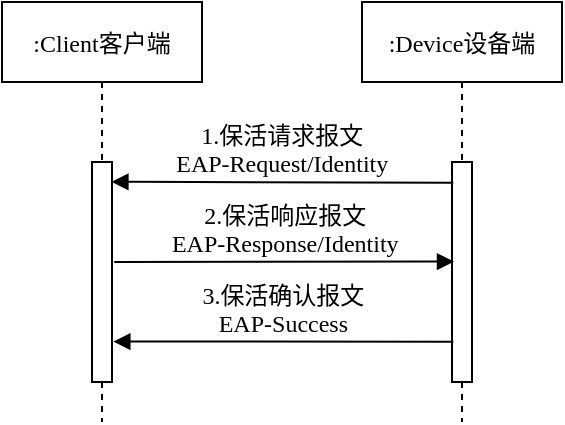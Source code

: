 <mxfile version="22.0.4" type="github">
  <diagram name="第 1 页" id="L8TstAGEym9d4AjhLlm4">
    <mxGraphModel dx="1066" dy="725" grid="1" gridSize="10" guides="1" tooltips="1" connect="1" arrows="1" fold="1" page="1" pageScale="1" pageWidth="827" pageHeight="1169" math="0" shadow="0">
      <root>
        <mxCell id="0" />
        <mxCell id="1" parent="0" />
        <mxCell id="5ifGCB2DYgt_lwlN3urC-1" value=":Client客户端" style="shape=umlLifeline;perimeter=lifelinePerimeter;container=1;collapsible=0;recursiveResize=0;rounded=0;shadow=0;strokeWidth=1;fontFamily=宋体;" parent="1" vertex="1">
          <mxGeometry x="90" y="150" width="100" height="210" as="geometry" />
        </mxCell>
        <mxCell id="5ifGCB2DYgt_lwlN3urC-2" value="" style="points=[];perimeter=orthogonalPerimeter;rounded=0;shadow=0;strokeWidth=1;fontFamily=宋体;" parent="5ifGCB2DYgt_lwlN3urC-1" vertex="1">
          <mxGeometry x="45" y="80" width="10" height="110" as="geometry" />
        </mxCell>
        <mxCell id="5ifGCB2DYgt_lwlN3urC-6" value=":Device设备端" style="shape=umlLifeline;perimeter=lifelinePerimeter;container=1;collapsible=0;recursiveResize=0;rounded=0;shadow=0;strokeWidth=1;fontFamily=宋体;" parent="1" vertex="1">
          <mxGeometry x="270" y="150" width="100" height="210" as="geometry" />
        </mxCell>
        <mxCell id="5ifGCB2DYgt_lwlN3urC-31" value="" style="points=[];perimeter=orthogonalPerimeter;rounded=0;shadow=0;strokeWidth=1;fontFamily=宋体;" parent="5ifGCB2DYgt_lwlN3urC-6" vertex="1">
          <mxGeometry x="45" y="80" width="10" height="110" as="geometry" />
        </mxCell>
        <mxCell id="5ifGCB2DYgt_lwlN3urC-14" value="1.保活请求报文&#xa;EAP-Request/Identity" style="verticalAlign=bottom;endArrow=block;shadow=0;strokeWidth=1;entryX=0.97;entryY=0.09;entryDx=0;entryDy=0;entryPerimeter=0;exitX=0.064;exitY=0.069;exitDx=0;exitDy=0;exitPerimeter=0;fontFamily=宋体;fontSize=12;" parent="1" target="5ifGCB2DYgt_lwlN3urC-2" edge="1">
          <mxGeometry x="-0.002" relative="1" as="geometry">
            <mxPoint x="315.64" y="240.35" as="sourcePoint" />
            <mxPoint x="150" y="239" as="targetPoint" />
            <mxPoint as="offset" />
          </mxGeometry>
        </mxCell>
        <mxCell id="5ifGCB2DYgt_lwlN3urC-8" value="2.保活响应报文&#xa;EAP-Response/Identity" style="verticalAlign=bottom;endArrow=block;shadow=0;strokeWidth=1;exitX=1.113;exitY=0.454;exitDx=0;exitDy=0;exitPerimeter=0;entryX=0.101;entryY=0.332;entryDx=0;entryDy=0;entryPerimeter=0;fontFamily=宋体;fontSize=12;" parent="1" source="5ifGCB2DYgt_lwlN3urC-2" edge="1">
          <mxGeometry x="0.004" relative="1" as="geometry">
            <mxPoint x="145" y="310.5" as="sourcePoint" />
            <mxPoint as="offset" />
            <mxPoint x="316.01" y="279.8" as="targetPoint" />
          </mxGeometry>
        </mxCell>
        <mxCell id="5ifGCB2DYgt_lwlN3urC-19" value="3.保活确认报文&#xa;EAP-Success" style="verticalAlign=bottom;endArrow=block;shadow=0;strokeWidth=1;entryX=1.066;entryY=0.816;entryDx=0;entryDy=0;entryPerimeter=0;exitX=0.069;exitY=0.599;exitDx=0;exitDy=0;exitPerimeter=0;fontFamily=宋体;fontSize=12;" parent="1" target="5ifGCB2DYgt_lwlN3urC-2" edge="1">
          <mxGeometry x="-0.0" relative="1" as="geometry">
            <mxPoint x="315.69" y="319.85" as="sourcePoint" />
            <mxPoint x="150" y="360" as="targetPoint" />
            <mxPoint as="offset" />
          </mxGeometry>
        </mxCell>
      </root>
    </mxGraphModel>
  </diagram>
</mxfile>
